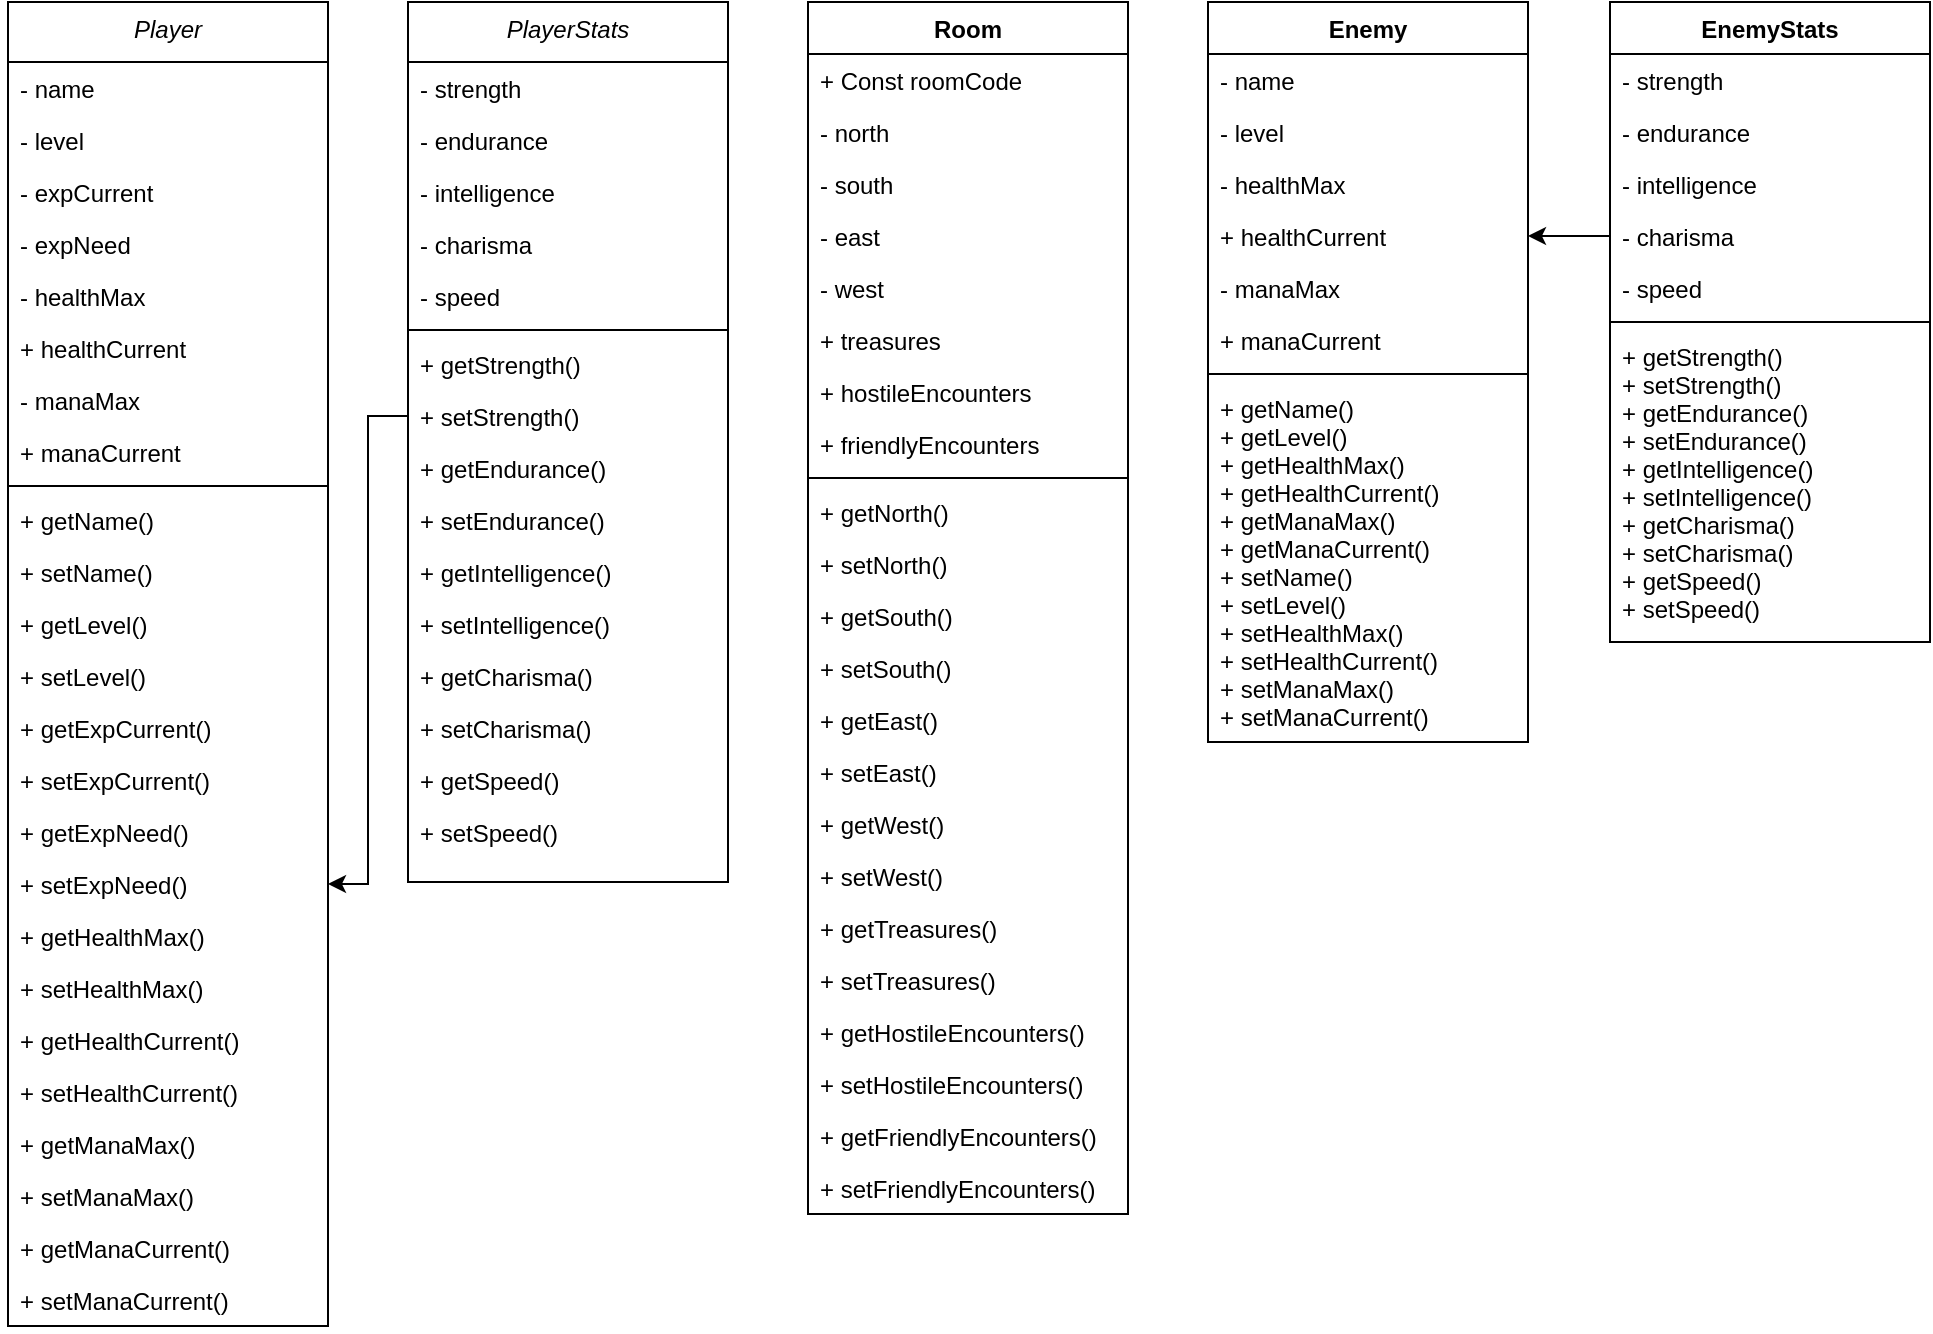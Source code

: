 <mxfile version="13.8.0" type="github">
  <diagram id="C5RBs43oDa-KdzZeNtuy" name="Page-1">
    <mxGraphModel dx="1422" dy="755" grid="1" gridSize="10" guides="1" tooltips="1" connect="1" arrows="1" fold="1" page="1" pageScale="1" pageWidth="827" pageHeight="1169" math="0" shadow="0">
      <root>
        <mxCell id="WIyWlLk6GJQsqaUBKTNV-0" />
        <mxCell id="WIyWlLk6GJQsqaUBKTNV-1" parent="WIyWlLk6GJQsqaUBKTNV-0" />
        <mxCell id="qbqpaCB6KJz_1Vv93Mfr-66" style="edgeStyle=orthogonalEdgeStyle;rounded=0;orthogonalLoop=1;jettySize=auto;html=1;exitX=0;exitY=0.5;exitDx=0;exitDy=0;entryX=1;entryY=0.5;entryDx=0;entryDy=0;" parent="WIyWlLk6GJQsqaUBKTNV-1" source="qbqpaCB6KJz_1Vv93Mfr-51" target="qbqpaCB6KJz_1Vv93Mfr-22" edge="1">
          <mxGeometry relative="1" as="geometry" />
        </mxCell>
        <mxCell id="0xGRe-XINq8kC7j87njp-48" value="" style="endArrow=classic;html=1;entryX=1;entryY=0.5;entryDx=0;entryDy=0;exitX=0;exitY=0.5;exitDx=0;exitDy=0;" parent="WIyWlLk6GJQsqaUBKTNV-1" source="0xGRe-XINq8kC7j87njp-46" target="0xGRe-XINq8kC7j87njp-37" edge="1">
          <mxGeometry width="50" height="50" relative="1" as="geometry">
            <mxPoint x="910" y="190" as="sourcePoint" />
            <mxPoint x="950" y="200" as="targetPoint" />
          </mxGeometry>
        </mxCell>
        <mxCell id="0xGRe-XINq8kC7j87njp-5" value="Room" style="swimlane;fontStyle=1;align=center;verticalAlign=top;childLayout=stackLayout;horizontal=1;startSize=26;horizontalStack=0;resizeParent=1;resizeParentMax=0;resizeLast=0;collapsible=1;marginBottom=0;" parent="WIyWlLk6GJQsqaUBKTNV-1" vertex="1">
          <mxGeometry x="520" y="80" width="160" height="606" as="geometry" />
        </mxCell>
        <mxCell id="0xGRe-XINq8kC7j87njp-6" value="+ Const roomCode" style="text;strokeColor=none;fillColor=none;align=left;verticalAlign=top;spacingLeft=4;spacingRight=4;overflow=hidden;rotatable=0;points=[[0,0.5],[1,0.5]];portConstraint=eastwest;" parent="0xGRe-XINq8kC7j87njp-5" vertex="1">
          <mxGeometry y="26" width="160" height="26" as="geometry" />
        </mxCell>
        <mxCell id="0xGRe-XINq8kC7j87njp-9" value="- north" style="text;strokeColor=none;fillColor=none;align=left;verticalAlign=top;spacingLeft=4;spacingRight=4;overflow=hidden;rotatable=0;points=[[0,0.5],[1,0.5]];portConstraint=eastwest;" parent="0xGRe-XINq8kC7j87njp-5" vertex="1">
          <mxGeometry y="52" width="160" height="26" as="geometry" />
        </mxCell>
        <mxCell id="0xGRe-XINq8kC7j87njp-10" value="- south" style="text;strokeColor=none;fillColor=none;align=left;verticalAlign=top;spacingLeft=4;spacingRight=4;overflow=hidden;rotatable=0;points=[[0,0.5],[1,0.5]];portConstraint=eastwest;" parent="0xGRe-XINq8kC7j87njp-5" vertex="1">
          <mxGeometry y="78" width="160" height="26" as="geometry" />
        </mxCell>
        <mxCell id="0xGRe-XINq8kC7j87njp-11" value="- east" style="text;strokeColor=none;fillColor=none;align=left;verticalAlign=top;spacingLeft=4;spacingRight=4;overflow=hidden;rotatable=0;points=[[0,0.5],[1,0.5]];portConstraint=eastwest;" parent="0xGRe-XINq8kC7j87njp-5" vertex="1">
          <mxGeometry y="104" width="160" height="26" as="geometry" />
        </mxCell>
        <mxCell id="0xGRe-XINq8kC7j87njp-12" value="- west" style="text;strokeColor=none;fillColor=none;align=left;verticalAlign=top;spacingLeft=4;spacingRight=4;overflow=hidden;rotatable=0;points=[[0,0.5],[1,0.5]];portConstraint=eastwest;" parent="0xGRe-XINq8kC7j87njp-5" vertex="1">
          <mxGeometry y="130" width="160" height="26" as="geometry" />
        </mxCell>
        <mxCell id="0xGRe-XINq8kC7j87njp-13" value="+ treasures" style="text;strokeColor=none;fillColor=none;align=left;verticalAlign=top;spacingLeft=4;spacingRight=4;overflow=hidden;rotatable=0;points=[[0,0.5],[1,0.5]];portConstraint=eastwest;" parent="0xGRe-XINq8kC7j87njp-5" vertex="1">
          <mxGeometry y="156" width="160" height="26" as="geometry" />
        </mxCell>
        <mxCell id="0xGRe-XINq8kC7j87njp-14" value="+ hostileEncounters" style="text;strokeColor=none;fillColor=none;align=left;verticalAlign=top;spacingLeft=4;spacingRight=4;overflow=hidden;rotatable=0;points=[[0,0.5],[1,0.5]];portConstraint=eastwest;" parent="0xGRe-XINq8kC7j87njp-5" vertex="1">
          <mxGeometry y="182" width="160" height="26" as="geometry" />
        </mxCell>
        <mxCell id="0xGRe-XINq8kC7j87njp-15" value="+ friendlyEncounters" style="text;strokeColor=none;fillColor=none;align=left;verticalAlign=top;spacingLeft=4;spacingRight=4;overflow=hidden;rotatable=0;points=[[0,0.5],[1,0.5]];portConstraint=eastwest;" parent="0xGRe-XINq8kC7j87njp-5" vertex="1">
          <mxGeometry y="208" width="160" height="26" as="geometry" />
        </mxCell>
        <mxCell id="0xGRe-XINq8kC7j87njp-7" value="" style="line;strokeWidth=1;fillColor=none;align=left;verticalAlign=middle;spacingTop=-1;spacingLeft=3;spacingRight=3;rotatable=0;labelPosition=right;points=[];portConstraint=eastwest;" parent="0xGRe-XINq8kC7j87njp-5" vertex="1">
          <mxGeometry y="234" width="160" height="8" as="geometry" />
        </mxCell>
        <mxCell id="0xGRe-XINq8kC7j87njp-8" value="+ getNorth()" style="text;strokeColor=none;fillColor=none;align=left;verticalAlign=top;spacingLeft=4;spacingRight=4;overflow=hidden;rotatable=0;points=[[0,0.5],[1,0.5]];portConstraint=eastwest;" parent="0xGRe-XINq8kC7j87njp-5" vertex="1">
          <mxGeometry y="242" width="160" height="26" as="geometry" />
        </mxCell>
        <mxCell id="0xGRe-XINq8kC7j87njp-19" value="+ setNorth()" style="text;strokeColor=none;fillColor=none;align=left;verticalAlign=top;spacingLeft=4;spacingRight=4;overflow=hidden;rotatable=0;points=[[0,0.5],[1,0.5]];portConstraint=eastwest;" parent="0xGRe-XINq8kC7j87njp-5" vertex="1">
          <mxGeometry y="268" width="160" height="26" as="geometry" />
        </mxCell>
        <mxCell id="0xGRe-XINq8kC7j87njp-16" value="+ getSouth()" style="text;strokeColor=none;fillColor=none;align=left;verticalAlign=top;spacingLeft=4;spacingRight=4;overflow=hidden;rotatable=0;points=[[0,0.5],[1,0.5]];portConstraint=eastwest;" parent="0xGRe-XINq8kC7j87njp-5" vertex="1">
          <mxGeometry y="294" width="160" height="26" as="geometry" />
        </mxCell>
        <mxCell id="0xGRe-XINq8kC7j87njp-20" value="+ setSouth()" style="text;strokeColor=none;fillColor=none;align=left;verticalAlign=top;spacingLeft=4;spacingRight=4;overflow=hidden;rotatable=0;points=[[0,0.5],[1,0.5]];portConstraint=eastwest;" parent="0xGRe-XINq8kC7j87njp-5" vertex="1">
          <mxGeometry y="320" width="160" height="26" as="geometry" />
        </mxCell>
        <mxCell id="0xGRe-XINq8kC7j87njp-17" value="+ getEast()" style="text;strokeColor=none;fillColor=none;align=left;verticalAlign=top;spacingLeft=4;spacingRight=4;overflow=hidden;rotatable=0;points=[[0,0.5],[1,0.5]];portConstraint=eastwest;" parent="0xGRe-XINq8kC7j87njp-5" vertex="1">
          <mxGeometry y="346" width="160" height="26" as="geometry" />
        </mxCell>
        <mxCell id="0xGRe-XINq8kC7j87njp-21" value="+ setEast()" style="text;strokeColor=none;fillColor=none;align=left;verticalAlign=top;spacingLeft=4;spacingRight=4;overflow=hidden;rotatable=0;points=[[0,0.5],[1,0.5]];portConstraint=eastwest;" parent="0xGRe-XINq8kC7j87njp-5" vertex="1">
          <mxGeometry y="372" width="160" height="26" as="geometry" />
        </mxCell>
        <mxCell id="0xGRe-XINq8kC7j87njp-18" value="+ getWest()" style="text;strokeColor=none;fillColor=none;align=left;verticalAlign=top;spacingLeft=4;spacingRight=4;overflow=hidden;rotatable=0;points=[[0,0.5],[1,0.5]];portConstraint=eastwest;" parent="0xGRe-XINq8kC7j87njp-5" vertex="1">
          <mxGeometry y="398" width="160" height="26" as="geometry" />
        </mxCell>
        <mxCell id="0xGRe-XINq8kC7j87njp-22" value="+ setWest()" style="text;strokeColor=none;fillColor=none;align=left;verticalAlign=top;spacingLeft=4;spacingRight=4;overflow=hidden;rotatable=0;points=[[0,0.5],[1,0.5]];portConstraint=eastwest;" parent="0xGRe-XINq8kC7j87njp-5" vertex="1">
          <mxGeometry y="424" width="160" height="26" as="geometry" />
        </mxCell>
        <mxCell id="0xGRe-XINq8kC7j87njp-23" value="+ getTreasures()" style="text;strokeColor=none;fillColor=none;align=left;verticalAlign=top;spacingLeft=4;spacingRight=4;overflow=hidden;rotatable=0;points=[[0,0.5],[1,0.5]];portConstraint=eastwest;" parent="0xGRe-XINq8kC7j87njp-5" vertex="1">
          <mxGeometry y="450" width="160" height="26" as="geometry" />
        </mxCell>
        <mxCell id="0xGRe-XINq8kC7j87njp-24" value="+ setTreasures()" style="text;strokeColor=none;fillColor=none;align=left;verticalAlign=top;spacingLeft=4;spacingRight=4;overflow=hidden;rotatable=0;points=[[0,0.5],[1,0.5]];portConstraint=eastwest;" parent="0xGRe-XINq8kC7j87njp-5" vertex="1">
          <mxGeometry y="476" width="160" height="26" as="geometry" />
        </mxCell>
        <mxCell id="0xGRe-XINq8kC7j87njp-25" value="+ getHostileEncounters()" style="text;strokeColor=none;fillColor=none;align=left;verticalAlign=top;spacingLeft=4;spacingRight=4;overflow=hidden;rotatable=0;points=[[0,0.5],[1,0.5]];portConstraint=eastwest;" parent="0xGRe-XINq8kC7j87njp-5" vertex="1">
          <mxGeometry y="502" width="160" height="26" as="geometry" />
        </mxCell>
        <mxCell id="0xGRe-XINq8kC7j87njp-26" value="+ setHostileEncounters()" style="text;strokeColor=none;fillColor=none;align=left;verticalAlign=top;spacingLeft=4;spacingRight=4;overflow=hidden;rotatable=0;points=[[0,0.5],[1,0.5]];portConstraint=eastwest;" parent="0xGRe-XINq8kC7j87njp-5" vertex="1">
          <mxGeometry y="528" width="160" height="26" as="geometry" />
        </mxCell>
        <mxCell id="0xGRe-XINq8kC7j87njp-28" value="+ getFriendlyEncounters()" style="text;strokeColor=none;fillColor=none;align=left;verticalAlign=top;spacingLeft=4;spacingRight=4;overflow=hidden;rotatable=0;points=[[0,0.5],[1,0.5]];portConstraint=eastwest;" parent="0xGRe-XINq8kC7j87njp-5" vertex="1">
          <mxGeometry y="554" width="160" height="26" as="geometry" />
        </mxCell>
        <mxCell id="0xGRe-XINq8kC7j87njp-27" value="+ setFriendlyEncounters()" style="text;strokeColor=none;fillColor=none;align=left;verticalAlign=top;spacingLeft=4;spacingRight=4;overflow=hidden;rotatable=0;points=[[0,0.5],[1,0.5]];portConstraint=eastwest;" parent="0xGRe-XINq8kC7j87njp-5" vertex="1">
          <mxGeometry y="580" width="160" height="26" as="geometry" />
        </mxCell>
        <mxCell id="0xGRe-XINq8kC7j87njp-31" value="Enemy" style="swimlane;fontStyle=1;align=center;verticalAlign=top;childLayout=stackLayout;horizontal=1;startSize=26;horizontalStack=0;resizeParent=1;resizeParentMax=0;resizeLast=0;collapsible=1;marginBottom=0;" parent="WIyWlLk6GJQsqaUBKTNV-1" vertex="1">
          <mxGeometry x="720" y="80" width="160" height="370" as="geometry" />
        </mxCell>
        <mxCell id="0xGRe-XINq8kC7j87njp-32" value="- name" style="text;strokeColor=none;fillColor=none;align=left;verticalAlign=top;spacingLeft=4;spacingRight=4;overflow=hidden;rotatable=0;points=[[0,0.5],[1,0.5]];portConstraint=eastwest;" parent="0xGRe-XINq8kC7j87njp-31" vertex="1">
          <mxGeometry y="26" width="160" height="26" as="geometry" />
        </mxCell>
        <mxCell id="0xGRe-XINq8kC7j87njp-35" value="- level" style="text;strokeColor=none;fillColor=none;align=left;verticalAlign=top;spacingLeft=4;spacingRight=4;overflow=hidden;rotatable=0;points=[[0,0.5],[1,0.5]];portConstraint=eastwest;" parent="0xGRe-XINq8kC7j87njp-31" vertex="1">
          <mxGeometry y="52" width="160" height="26" as="geometry" />
        </mxCell>
        <mxCell id="0xGRe-XINq8kC7j87njp-36" value="- healthMax" style="text;strokeColor=none;fillColor=none;align=left;verticalAlign=top;spacingLeft=4;spacingRight=4;overflow=hidden;rotatable=0;points=[[0,0.5],[1,0.5]];portConstraint=eastwest;" parent="0xGRe-XINq8kC7j87njp-31" vertex="1">
          <mxGeometry y="78" width="160" height="26" as="geometry" />
        </mxCell>
        <mxCell id="0xGRe-XINq8kC7j87njp-37" value="+ healthCurrent" style="text;strokeColor=none;fillColor=none;align=left;verticalAlign=top;spacingLeft=4;spacingRight=4;overflow=hidden;rotatable=0;points=[[0,0.5],[1,0.5]];portConstraint=eastwest;" parent="0xGRe-XINq8kC7j87njp-31" vertex="1">
          <mxGeometry y="104" width="160" height="26" as="geometry" />
        </mxCell>
        <mxCell id="0xGRe-XINq8kC7j87njp-38" value="- manaMax" style="text;strokeColor=none;fillColor=none;align=left;verticalAlign=top;spacingLeft=4;spacingRight=4;overflow=hidden;rotatable=0;points=[[0,0.5],[1,0.5]];portConstraint=eastwest;" parent="0xGRe-XINq8kC7j87njp-31" vertex="1">
          <mxGeometry y="130" width="160" height="26" as="geometry" />
        </mxCell>
        <mxCell id="0xGRe-XINq8kC7j87njp-39" value="+ manaCurrent" style="text;strokeColor=none;fillColor=none;align=left;verticalAlign=top;spacingLeft=4;spacingRight=4;overflow=hidden;rotatable=0;points=[[0,0.5],[1,0.5]];portConstraint=eastwest;" parent="0xGRe-XINq8kC7j87njp-31" vertex="1">
          <mxGeometry y="156" width="160" height="26" as="geometry" />
        </mxCell>
        <mxCell id="0xGRe-XINq8kC7j87njp-33" value="" style="line;strokeWidth=1;fillColor=none;align=left;verticalAlign=middle;spacingTop=-1;spacingLeft=3;spacingRight=3;rotatable=0;labelPosition=right;points=[];portConstraint=eastwest;" parent="0xGRe-XINq8kC7j87njp-31" vertex="1">
          <mxGeometry y="182" width="160" height="8" as="geometry" />
        </mxCell>
        <mxCell id="0xGRe-XINq8kC7j87njp-34" value="+ getName()&#xa;+ getLevel()&#xa;+ getHealthMax()&#xa;+ getHealthCurrent()&#xa;+ getManaMax()&#xa;+ getManaCurrent()&#xa;+ setName()&#xa;+ setLevel()&#xa;+ setHealthMax()&#xa;+ setHealthCurrent()&#xa;+ setManaMax()&#xa;+ setManaCurrent()" style="text;strokeColor=none;fillColor=none;align=left;verticalAlign=top;spacingLeft=4;spacingRight=4;overflow=hidden;rotatable=0;points=[[0,0.5],[1,0.5]];portConstraint=eastwest;" parent="0xGRe-XINq8kC7j87njp-31" vertex="1">
          <mxGeometry y="190" width="160" height="180" as="geometry" />
        </mxCell>
        <mxCell id="0xGRe-XINq8kC7j87njp-40" value="EnemyStats" style="swimlane;fontStyle=1;align=center;verticalAlign=top;childLayout=stackLayout;horizontal=1;startSize=26;horizontalStack=0;resizeParent=1;resizeParentMax=0;resizeLast=0;collapsible=1;marginBottom=0;" parent="WIyWlLk6GJQsqaUBKTNV-1" vertex="1">
          <mxGeometry x="921" y="80" width="160" height="320" as="geometry" />
        </mxCell>
        <mxCell id="0xGRe-XINq8kC7j87njp-41" value="- strength" style="text;strokeColor=none;fillColor=none;align=left;verticalAlign=top;spacingLeft=4;spacingRight=4;overflow=hidden;rotatable=0;points=[[0,0.5],[1,0.5]];portConstraint=eastwest;" parent="0xGRe-XINq8kC7j87njp-40" vertex="1">
          <mxGeometry y="26" width="160" height="26" as="geometry" />
        </mxCell>
        <mxCell id="0xGRe-XINq8kC7j87njp-44" value="- endurance" style="text;strokeColor=none;fillColor=none;align=left;verticalAlign=top;spacingLeft=4;spacingRight=4;overflow=hidden;rotatable=0;points=[[0,0.5],[1,0.5]];portConstraint=eastwest;" parent="0xGRe-XINq8kC7j87njp-40" vertex="1">
          <mxGeometry y="52" width="160" height="26" as="geometry" />
        </mxCell>
        <mxCell id="0xGRe-XINq8kC7j87njp-45" value="- intelligence" style="text;strokeColor=none;fillColor=none;align=left;verticalAlign=top;spacingLeft=4;spacingRight=4;overflow=hidden;rotatable=0;points=[[0,0.5],[1,0.5]];portConstraint=eastwest;" parent="0xGRe-XINq8kC7j87njp-40" vertex="1">
          <mxGeometry y="78" width="160" height="26" as="geometry" />
        </mxCell>
        <mxCell id="0xGRe-XINq8kC7j87njp-46" value="- charisma" style="text;strokeColor=none;fillColor=none;align=left;verticalAlign=top;spacingLeft=4;spacingRight=4;overflow=hidden;rotatable=0;points=[[0,0.5],[1,0.5]];portConstraint=eastwest;" parent="0xGRe-XINq8kC7j87njp-40" vertex="1">
          <mxGeometry y="104" width="160" height="26" as="geometry" />
        </mxCell>
        <mxCell id="0xGRe-XINq8kC7j87njp-47" value="- speed" style="text;strokeColor=none;fillColor=none;align=left;verticalAlign=top;spacingLeft=4;spacingRight=4;overflow=hidden;rotatable=0;points=[[0,0.5],[1,0.5]];portConstraint=eastwest;" parent="0xGRe-XINq8kC7j87njp-40" vertex="1">
          <mxGeometry y="130" width="160" height="26" as="geometry" />
        </mxCell>
        <mxCell id="0xGRe-XINq8kC7j87njp-42" value="" style="line;strokeWidth=1;fillColor=none;align=left;verticalAlign=middle;spacingTop=-1;spacingLeft=3;spacingRight=3;rotatable=0;labelPosition=right;points=[];portConstraint=eastwest;" parent="0xGRe-XINq8kC7j87njp-40" vertex="1">
          <mxGeometry y="156" width="160" height="8" as="geometry" />
        </mxCell>
        <mxCell id="0xGRe-XINq8kC7j87njp-43" value="+ getStrength()&#xa;+ setStrength()&#xa;+ getEndurance()&#xa;+ setEndurance()&#xa;+ getIntelligence()&#xa;+ setIntelligence()&#xa;+ getCharisma()&#xa;+ setCharisma()&#xa;+ getSpeed()&#xa;+ setSpeed()" style="text;strokeColor=none;fillColor=none;align=left;verticalAlign=top;spacingLeft=4;spacingRight=4;overflow=hidden;rotatable=0;points=[[0,0.5],[1,0.5]];portConstraint=eastwest;" parent="0xGRe-XINq8kC7j87njp-40" vertex="1">
          <mxGeometry y="164" width="160" height="156" as="geometry" />
        </mxCell>
        <mxCell id="qbqpaCB6KJz_1Vv93Mfr-32" value="PlayerStats" style="swimlane;fontStyle=2;align=center;verticalAlign=top;childLayout=stackLayout;horizontal=1;startSize=30;horizontalStack=0;resizeParent=1;resizeLast=0;collapsible=1;marginBottom=0;rounded=0;shadow=0;strokeWidth=1;" parent="WIyWlLk6GJQsqaUBKTNV-1" vertex="1">
          <mxGeometry x="320" y="80" width="160" height="440" as="geometry">
            <mxRectangle x="230" y="140" width="160" height="26" as="alternateBounds" />
          </mxGeometry>
        </mxCell>
        <mxCell id="qbqpaCB6KJz_1Vv93Mfr-36" value="- strength" style="text;align=left;verticalAlign=top;spacingLeft=4;spacingRight=4;overflow=hidden;rotatable=0;points=[[0,0.5],[1,0.5]];portConstraint=eastwest;shadow=1;" parent="qbqpaCB6KJz_1Vv93Mfr-32" vertex="1">
          <mxGeometry y="30" width="160" height="26" as="geometry" />
        </mxCell>
        <mxCell id="qbqpaCB6KJz_1Vv93Mfr-37" value="- endurance" style="text;align=left;verticalAlign=top;spacingLeft=4;spacingRight=4;overflow=hidden;rotatable=0;points=[[0,0.5],[1,0.5]];portConstraint=eastwest;shadow=1;" parent="qbqpaCB6KJz_1Vv93Mfr-32" vertex="1">
          <mxGeometry y="56" width="160" height="26" as="geometry" />
        </mxCell>
        <mxCell id="qbqpaCB6KJz_1Vv93Mfr-38" value="- intelligence" style="text;align=left;verticalAlign=top;spacingLeft=4;spacingRight=4;overflow=hidden;rotatable=0;points=[[0,0.5],[1,0.5]];portConstraint=eastwest;shadow=1;" parent="qbqpaCB6KJz_1Vv93Mfr-32" vertex="1">
          <mxGeometry y="82" width="160" height="26" as="geometry" />
        </mxCell>
        <mxCell id="qbqpaCB6KJz_1Vv93Mfr-39" value="- charisma" style="text;align=left;verticalAlign=top;spacingLeft=4;spacingRight=4;overflow=hidden;rotatable=0;points=[[0,0.5],[1,0.5]];portConstraint=eastwest;shadow=1;" parent="qbqpaCB6KJz_1Vv93Mfr-32" vertex="1">
          <mxGeometry y="108" width="160" height="26" as="geometry" />
        </mxCell>
        <mxCell id="qbqpaCB6KJz_1Vv93Mfr-40" value="- speed" style="text;align=left;verticalAlign=top;spacingLeft=4;spacingRight=4;overflow=hidden;rotatable=0;points=[[0,0.5],[1,0.5]];portConstraint=eastwest;shadow=1;" parent="qbqpaCB6KJz_1Vv93Mfr-32" vertex="1">
          <mxGeometry y="134" width="160" height="26" as="geometry" />
        </mxCell>
        <mxCell id="qbqpaCB6KJz_1Vv93Mfr-43" value="" style="line;html=1;strokeWidth=1;align=left;verticalAlign=middle;spacingTop=-1;spacingLeft=3;spacingRight=3;rotatable=0;labelPosition=right;points=[];portConstraint=eastwest;" parent="qbqpaCB6KJz_1Vv93Mfr-32" vertex="1">
          <mxGeometry y="160" width="160" height="8" as="geometry" />
        </mxCell>
        <mxCell id="qbqpaCB6KJz_1Vv93Mfr-50" value="+ getStrength()" style="text;align=left;verticalAlign=top;spacingLeft=4;spacingRight=4;overflow=hidden;rotatable=0;points=[[0,0.5],[1,0.5]];portConstraint=eastwest;" parent="qbqpaCB6KJz_1Vv93Mfr-32" vertex="1">
          <mxGeometry y="168" width="160" height="26" as="geometry" />
        </mxCell>
        <mxCell id="qbqpaCB6KJz_1Vv93Mfr-51" value="+ setStrength()" style="text;align=left;verticalAlign=top;spacingLeft=4;spacingRight=4;overflow=hidden;rotatable=0;points=[[0,0.5],[1,0.5]];portConstraint=eastwest;" parent="qbqpaCB6KJz_1Vv93Mfr-32" vertex="1">
          <mxGeometry y="194" width="160" height="26" as="geometry" />
        </mxCell>
        <mxCell id="qbqpaCB6KJz_1Vv93Mfr-52" value="+ getEndurance()" style="text;align=left;verticalAlign=top;spacingLeft=4;spacingRight=4;overflow=hidden;rotatable=0;points=[[0,0.5],[1,0.5]];portConstraint=eastwest;" parent="qbqpaCB6KJz_1Vv93Mfr-32" vertex="1">
          <mxGeometry y="220" width="160" height="26" as="geometry" />
        </mxCell>
        <mxCell id="qbqpaCB6KJz_1Vv93Mfr-53" value="+ setEndurance()" style="text;align=left;verticalAlign=top;spacingLeft=4;spacingRight=4;overflow=hidden;rotatable=0;points=[[0,0.5],[1,0.5]];portConstraint=eastwest;" parent="qbqpaCB6KJz_1Vv93Mfr-32" vertex="1">
          <mxGeometry y="246" width="160" height="26" as="geometry" />
        </mxCell>
        <mxCell id="qbqpaCB6KJz_1Vv93Mfr-54" value="+ getIntelligence()" style="text;align=left;verticalAlign=top;spacingLeft=4;spacingRight=4;overflow=hidden;rotatable=0;points=[[0,0.5],[1,0.5]];portConstraint=eastwest;" parent="qbqpaCB6KJz_1Vv93Mfr-32" vertex="1">
          <mxGeometry y="272" width="160" height="26" as="geometry" />
        </mxCell>
        <mxCell id="qbqpaCB6KJz_1Vv93Mfr-55" value="+ setIntelligence()" style="text;align=left;verticalAlign=top;spacingLeft=4;spacingRight=4;overflow=hidden;rotatable=0;points=[[0,0.5],[1,0.5]];portConstraint=eastwest;" parent="qbqpaCB6KJz_1Vv93Mfr-32" vertex="1">
          <mxGeometry y="298" width="160" height="26" as="geometry" />
        </mxCell>
        <mxCell id="qbqpaCB6KJz_1Vv93Mfr-56" value="+ getCharisma()" style="text;align=left;verticalAlign=top;spacingLeft=4;spacingRight=4;overflow=hidden;rotatable=0;points=[[0,0.5],[1,0.5]];portConstraint=eastwest;" parent="qbqpaCB6KJz_1Vv93Mfr-32" vertex="1">
          <mxGeometry y="324" width="160" height="26" as="geometry" />
        </mxCell>
        <mxCell id="qbqpaCB6KJz_1Vv93Mfr-57" value="+ setCharisma()" style="text;align=left;verticalAlign=top;spacingLeft=4;spacingRight=4;overflow=hidden;rotatable=0;points=[[0,0.5],[1,0.5]];portConstraint=eastwest;" parent="qbqpaCB6KJz_1Vv93Mfr-32" vertex="1">
          <mxGeometry y="350" width="160" height="26" as="geometry" />
        </mxCell>
        <mxCell id="qbqpaCB6KJz_1Vv93Mfr-58" value="+ getSpeed()" style="text;align=left;verticalAlign=top;spacingLeft=4;spacingRight=4;overflow=hidden;rotatable=0;points=[[0,0.5],[1,0.5]];portConstraint=eastwest;" parent="qbqpaCB6KJz_1Vv93Mfr-32" vertex="1">
          <mxGeometry y="376" width="160" height="26" as="geometry" />
        </mxCell>
        <mxCell id="qbqpaCB6KJz_1Vv93Mfr-59" value="+ setSpeed()" style="text;align=left;verticalAlign=top;spacingLeft=4;spacingRight=4;overflow=hidden;rotatable=0;points=[[0,0.5],[1,0.5]];portConstraint=eastwest;" parent="qbqpaCB6KJz_1Vv93Mfr-32" vertex="1">
          <mxGeometry y="402" width="160" height="26" as="geometry" />
        </mxCell>
        <mxCell id="zkfFHV4jXpPFQw0GAbJ--0" value="Player" style="swimlane;fontStyle=2;align=center;verticalAlign=top;childLayout=stackLayout;horizontal=1;startSize=30;horizontalStack=0;resizeParent=1;resizeLast=0;collapsible=1;marginBottom=0;rounded=0;shadow=0;strokeWidth=1;" parent="WIyWlLk6GJQsqaUBKTNV-1" vertex="1">
          <mxGeometry x="120" y="80" width="160" height="662" as="geometry">
            <mxRectangle x="230" y="140" width="160" height="26" as="alternateBounds" />
          </mxGeometry>
        </mxCell>
        <mxCell id="qbqpaCB6KJz_1Vv93Mfr-68" value="- name" style="text;align=left;verticalAlign=top;spacingLeft=4;spacingRight=4;overflow=hidden;rotatable=0;points=[[0,0.5],[1,0.5]];portConstraint=eastwest;shadow=1;" parent="zkfFHV4jXpPFQw0GAbJ--0" vertex="1">
          <mxGeometry y="30" width="160" height="26" as="geometry" />
        </mxCell>
        <mxCell id="qbqpaCB6KJz_1Vv93Mfr-71" value="- level" style="text;align=left;verticalAlign=top;spacingLeft=4;spacingRight=4;overflow=hidden;rotatable=0;points=[[0,0.5],[1,0.5]];portConstraint=eastwest;shadow=1;" parent="zkfFHV4jXpPFQw0GAbJ--0" vertex="1">
          <mxGeometry y="56" width="160" height="26" as="geometry" />
        </mxCell>
        <mxCell id="qbqpaCB6KJz_1Vv93Mfr-72" value="- expCurrent" style="text;align=left;verticalAlign=top;spacingLeft=4;spacingRight=4;overflow=hidden;rotatable=0;points=[[0,0.5],[1,0.5]];portConstraint=eastwest;shadow=1;" parent="zkfFHV4jXpPFQw0GAbJ--0" vertex="1">
          <mxGeometry y="82" width="160" height="26" as="geometry" />
        </mxCell>
        <mxCell id="zkfFHV4jXpPFQw0GAbJ--1" value="- expNeed" style="text;align=left;verticalAlign=top;spacingLeft=4;spacingRight=4;overflow=hidden;rotatable=0;points=[[0,0.5],[1,0.5]];portConstraint=eastwest;shadow=1;" parent="zkfFHV4jXpPFQw0GAbJ--0" vertex="1">
          <mxGeometry y="108" width="160" height="26" as="geometry" />
        </mxCell>
        <mxCell id="qbqpaCB6KJz_1Vv93Mfr-3" value="- healthMax" style="text;align=left;verticalAlign=top;spacingLeft=4;spacingRight=4;overflow=hidden;rotatable=0;points=[[0,0.5],[1,0.5]];portConstraint=eastwest;shadow=1;" parent="zkfFHV4jXpPFQw0GAbJ--0" vertex="1">
          <mxGeometry y="134" width="160" height="26" as="geometry" />
        </mxCell>
        <mxCell id="qbqpaCB6KJz_1Vv93Mfr-0" value="+ healthCurrent" style="text;align=left;verticalAlign=top;spacingLeft=4;spacingRight=4;overflow=hidden;rotatable=0;points=[[0,0.5],[1,0.5]];portConstraint=eastwest;shadow=1;" parent="zkfFHV4jXpPFQw0GAbJ--0" vertex="1">
          <mxGeometry y="160" width="160" height="26" as="geometry" />
        </mxCell>
        <mxCell id="qbqpaCB6KJz_1Vv93Mfr-8" value="- manaMax" style="text;align=left;verticalAlign=top;spacingLeft=4;spacingRight=4;overflow=hidden;rotatable=0;points=[[0,0.5],[1,0.5]];portConstraint=eastwest;shadow=1;" parent="zkfFHV4jXpPFQw0GAbJ--0" vertex="1">
          <mxGeometry y="186" width="160" height="26" as="geometry" />
        </mxCell>
        <mxCell id="qbqpaCB6KJz_1Vv93Mfr-9" value="+ manaCurrent" style="text;align=left;verticalAlign=top;spacingLeft=4;spacingRight=4;overflow=hidden;rotatable=0;points=[[0,0.5],[1,0.5]];portConstraint=eastwest;shadow=1;" parent="zkfFHV4jXpPFQw0GAbJ--0" vertex="1">
          <mxGeometry y="212" width="160" height="26" as="geometry" />
        </mxCell>
        <mxCell id="zkfFHV4jXpPFQw0GAbJ--4" value="" style="line;html=1;strokeWidth=1;align=left;verticalAlign=middle;spacingTop=-1;spacingLeft=3;spacingRight=3;rotatable=0;labelPosition=right;points=[];portConstraint=eastwest;" parent="zkfFHV4jXpPFQw0GAbJ--0" vertex="1">
          <mxGeometry y="238" width="160" height="8" as="geometry" />
        </mxCell>
        <mxCell id="zkfFHV4jXpPFQw0GAbJ--5" value="+ getName()" style="text;align=left;verticalAlign=top;spacingLeft=4;spacingRight=4;overflow=hidden;rotatable=0;points=[[0,0.5],[1,0.5]];portConstraint=eastwest;" parent="zkfFHV4jXpPFQw0GAbJ--0" vertex="1">
          <mxGeometry y="246" width="160" height="26" as="geometry" />
        </mxCell>
        <mxCell id="qbqpaCB6KJz_1Vv93Mfr-69" value="+ setName()" style="text;align=left;verticalAlign=top;spacingLeft=4;spacingRight=4;overflow=hidden;rotatable=0;points=[[0,0.5],[1,0.5]];portConstraint=eastwest;" parent="zkfFHV4jXpPFQw0GAbJ--0" vertex="1">
          <mxGeometry y="272" width="160" height="26" as="geometry" />
        </mxCell>
        <mxCell id="qbqpaCB6KJz_1Vv93Mfr-70" value="+ getLevel()" style="text;align=left;verticalAlign=top;spacingLeft=4;spacingRight=4;overflow=hidden;rotatable=0;points=[[0,0.5],[1,0.5]];portConstraint=eastwest;" parent="zkfFHV4jXpPFQw0GAbJ--0" vertex="1">
          <mxGeometry y="298" width="160" height="26" as="geometry" />
        </mxCell>
        <mxCell id="qbqpaCB6KJz_1Vv93Mfr-73" value="+ setLevel()" style="text;align=left;verticalAlign=top;spacingLeft=4;spacingRight=4;overflow=hidden;rotatable=0;points=[[0,0.5],[1,0.5]];portConstraint=eastwest;" parent="zkfFHV4jXpPFQw0GAbJ--0" vertex="1">
          <mxGeometry y="324" width="160" height="26" as="geometry" />
        </mxCell>
        <mxCell id="qbqpaCB6KJz_1Vv93Mfr-74" value="+ getExpCurrent()" style="text;align=left;verticalAlign=top;spacingLeft=4;spacingRight=4;overflow=hidden;rotatable=0;points=[[0,0.5],[1,0.5]];portConstraint=eastwest;" parent="zkfFHV4jXpPFQw0GAbJ--0" vertex="1">
          <mxGeometry y="350" width="160" height="26" as="geometry" />
        </mxCell>
        <mxCell id="qbqpaCB6KJz_1Vv93Mfr-75" value="+ setExpCurrent()" style="text;align=left;verticalAlign=top;spacingLeft=4;spacingRight=4;overflow=hidden;rotatable=0;points=[[0,0.5],[1,0.5]];portConstraint=eastwest;" parent="zkfFHV4jXpPFQw0GAbJ--0" vertex="1">
          <mxGeometry y="376" width="160" height="26" as="geometry" />
        </mxCell>
        <mxCell id="qbqpaCB6KJz_1Vv93Mfr-76" value="+ getExpNeed()" style="text;align=left;verticalAlign=top;spacingLeft=4;spacingRight=4;overflow=hidden;rotatable=0;points=[[0,0.5],[1,0.5]];portConstraint=eastwest;" parent="zkfFHV4jXpPFQw0GAbJ--0" vertex="1">
          <mxGeometry y="402" width="160" height="26" as="geometry" />
        </mxCell>
        <mxCell id="qbqpaCB6KJz_1Vv93Mfr-22" value="+ setExpNeed()" style="text;align=left;verticalAlign=top;spacingLeft=4;spacingRight=4;overflow=hidden;rotatable=0;points=[[0,0.5],[1,0.5]];portConstraint=eastwest;" parent="zkfFHV4jXpPFQw0GAbJ--0" vertex="1">
          <mxGeometry y="428" width="160" height="26" as="geometry" />
        </mxCell>
        <mxCell id="qbqpaCB6KJz_1Vv93Mfr-11" value="+ getHealthMax()" style="text;align=left;verticalAlign=top;spacingLeft=4;spacingRight=4;overflow=hidden;rotatable=0;points=[[0,0.5],[1,0.5]];portConstraint=eastwest;" parent="zkfFHV4jXpPFQw0GAbJ--0" vertex="1">
          <mxGeometry y="454" width="160" height="26" as="geometry" />
        </mxCell>
        <mxCell id="qbqpaCB6KJz_1Vv93Mfr-23" value="+ setHealthMax()" style="text;align=left;verticalAlign=top;spacingLeft=4;spacingRight=4;overflow=hidden;rotatable=0;points=[[0,0.5],[1,0.5]];portConstraint=eastwest;" parent="zkfFHV4jXpPFQw0GAbJ--0" vertex="1">
          <mxGeometry y="480" width="160" height="26" as="geometry" />
        </mxCell>
        <mxCell id="qbqpaCB6KJz_1Vv93Mfr-12" value="+ getHealthCurrent()" style="text;align=left;verticalAlign=top;spacingLeft=4;spacingRight=4;overflow=hidden;rotatable=0;points=[[0,0.5],[1,0.5]];portConstraint=eastwest;" parent="zkfFHV4jXpPFQw0GAbJ--0" vertex="1">
          <mxGeometry y="506" width="160" height="26" as="geometry" />
        </mxCell>
        <mxCell id="qbqpaCB6KJz_1Vv93Mfr-24" value="+ setHealthCurrent()" style="text;align=left;verticalAlign=top;spacingLeft=4;spacingRight=4;overflow=hidden;rotatable=0;points=[[0,0.5],[1,0.5]];portConstraint=eastwest;" parent="zkfFHV4jXpPFQw0GAbJ--0" vertex="1">
          <mxGeometry y="532" width="160" height="26" as="geometry" />
        </mxCell>
        <mxCell id="qbqpaCB6KJz_1Vv93Mfr-18" value="+ getManaMax()" style="text;align=left;verticalAlign=top;spacingLeft=4;spacingRight=4;overflow=hidden;rotatable=0;points=[[0,0.5],[1,0.5]];portConstraint=eastwest;" parent="zkfFHV4jXpPFQw0GAbJ--0" vertex="1">
          <mxGeometry y="558" width="160" height="26" as="geometry" />
        </mxCell>
        <mxCell id="qbqpaCB6KJz_1Vv93Mfr-30" value="+ setManaMax()" style="text;align=left;verticalAlign=top;spacingLeft=4;spacingRight=4;overflow=hidden;rotatable=0;points=[[0,0.5],[1,0.5]];portConstraint=eastwest;" parent="zkfFHV4jXpPFQw0GAbJ--0" vertex="1">
          <mxGeometry y="584" width="160" height="26" as="geometry" />
        </mxCell>
        <mxCell id="qbqpaCB6KJz_1Vv93Mfr-19" value="+ getManaCurrent()" style="text;align=left;verticalAlign=top;spacingLeft=4;spacingRight=4;overflow=hidden;rotatable=0;points=[[0,0.5],[1,0.5]];portConstraint=eastwest;" parent="zkfFHV4jXpPFQw0GAbJ--0" vertex="1">
          <mxGeometry y="610" width="160" height="26" as="geometry" />
        </mxCell>
        <mxCell id="qbqpaCB6KJz_1Vv93Mfr-31" value="+ setManaCurrent()" style="text;align=left;verticalAlign=top;spacingLeft=4;spacingRight=4;overflow=hidden;rotatable=0;points=[[0,0.5],[1,0.5]];portConstraint=eastwest;" parent="zkfFHV4jXpPFQw0GAbJ--0" vertex="1">
          <mxGeometry y="636" width="160" height="26" as="geometry" />
        </mxCell>
      </root>
    </mxGraphModel>
  </diagram>
</mxfile>

